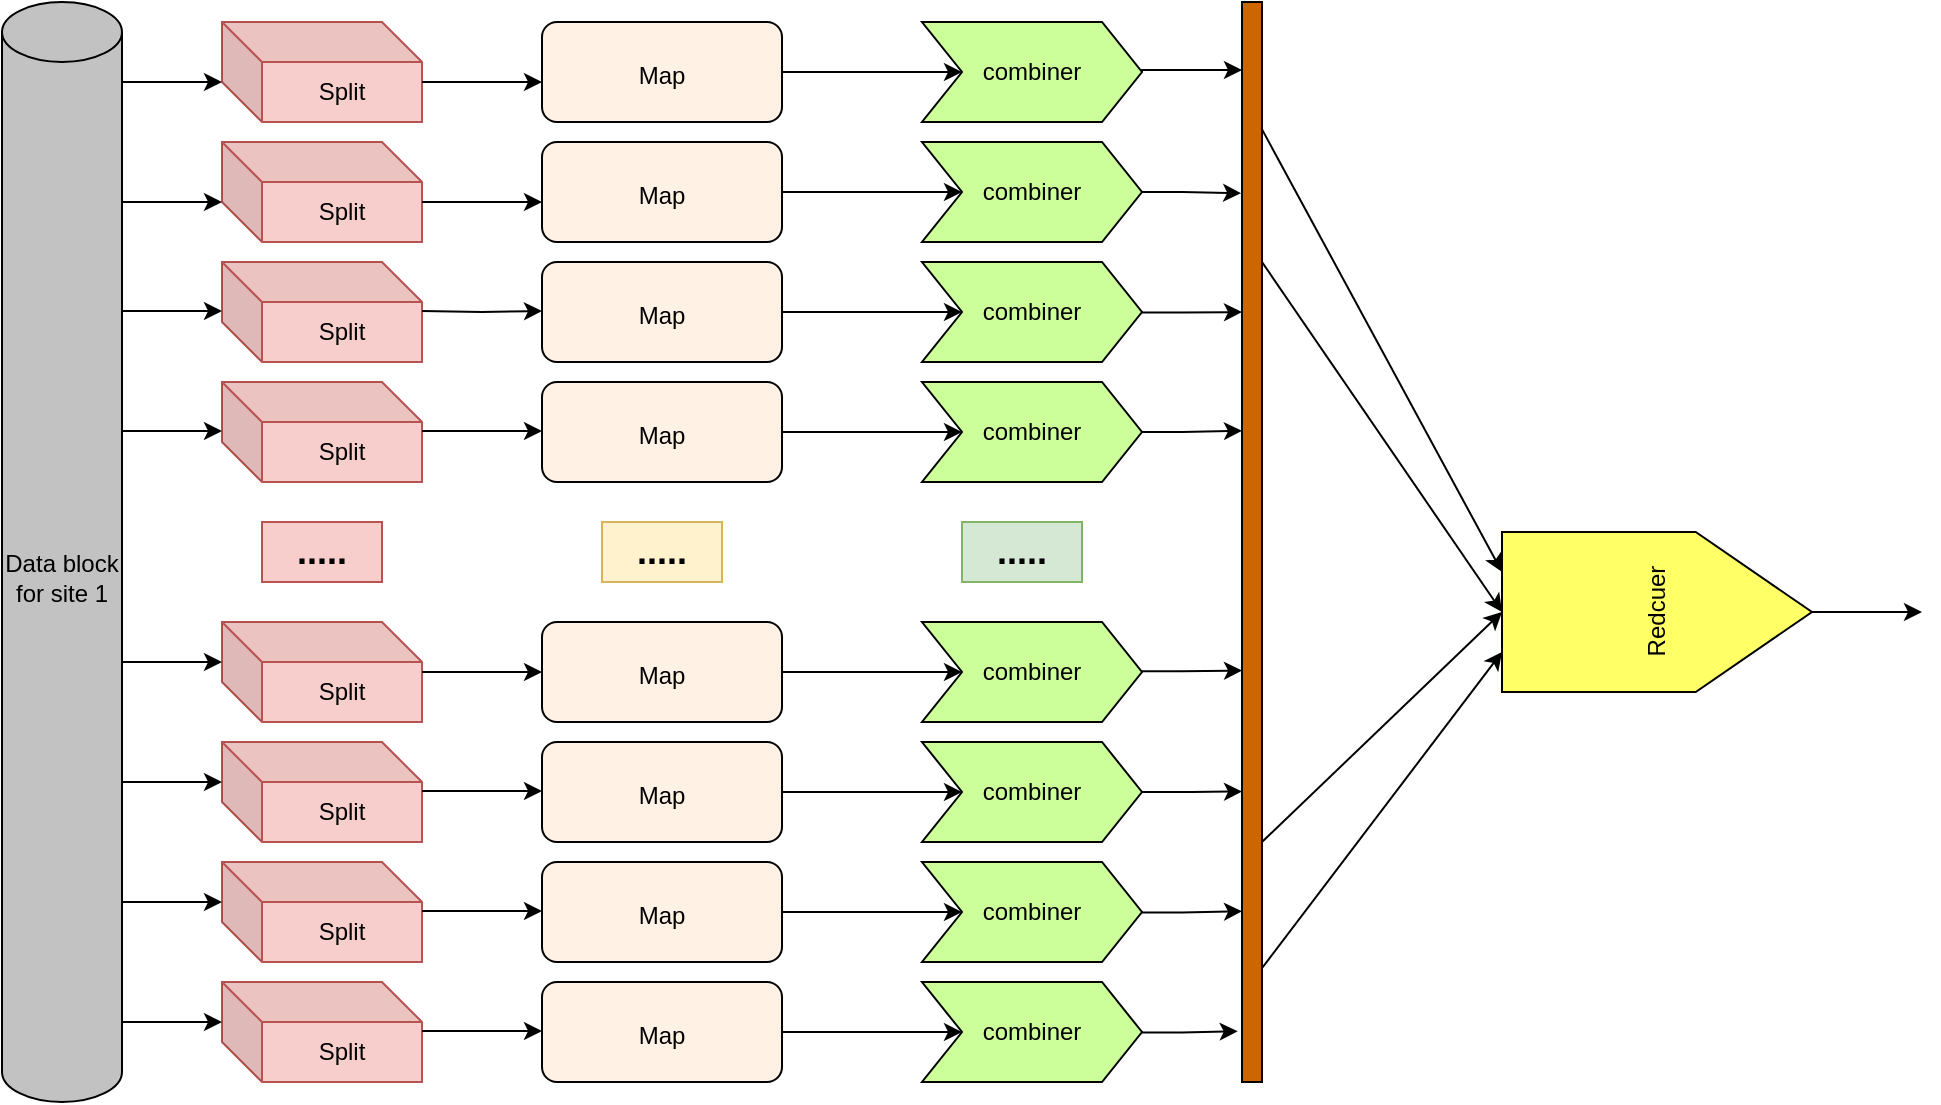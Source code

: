 <mxfile version="20.6.0" type="device"><diagram id="Km2obkoA-VgkuNltJzxb" name="Page-1"><mxGraphModel dx="1645" dy="633" grid="1" gridSize="10" guides="1" tooltips="1" connect="1" arrows="1" fold="1" page="1" pageScale="1" pageWidth="850" pageHeight="1100" math="0" shadow="0"><root><mxCell id="0"/><mxCell id="1" parent="0"/><mxCell id="fRMI8FbjniFuQz8utFEI-1" value="Data block for site 1" style="shape=cylinder3;whiteSpace=wrap;html=1;boundedLbl=1;backgroundOutline=1;size=15;fillColor=#C2C2C2;" vertex="1" parent="1"><mxGeometry x="10" y="145" width="60" height="550" as="geometry"/></mxCell><mxCell id="fRMI8FbjniFuQz8utFEI-3" value="Split" style="shape=cube;whiteSpace=wrap;html=1;boundedLbl=1;backgroundOutline=1;darkOpacity=0.05;darkOpacity2=0.1;fillColor=#f8cecc;strokeColor=#b85450;" vertex="1" parent="1"><mxGeometry x="120" y="215" width="100" height="50" as="geometry"/></mxCell><mxCell id="fRMI8FbjniFuQz8utFEI-14" value="&lt;b&gt;&lt;font style=&quot;font-size: 18px;&quot;&gt;.....&lt;/font&gt;&lt;/b&gt;" style="text;html=1;strokeColor=#b85450;fillColor=#f8cecc;align=center;verticalAlign=middle;whiteSpace=wrap;rounded=0;" vertex="1" parent="1"><mxGeometry x="140" y="405" width="60" height="30" as="geometry"/></mxCell><mxCell id="fRMI8FbjniFuQz8utFEI-56" value="" style="edgeStyle=orthogonalEdgeStyle;rounded=0;orthogonalLoop=1;jettySize=auto;html=1;fontSize=12;" edge="1" parent="1" source="fRMI8FbjniFuQz8utFEI-15" target="fRMI8FbjniFuQz8utFEI-55"><mxGeometry relative="1" as="geometry"/></mxCell><mxCell id="fRMI8FbjniFuQz8utFEI-15" value="&lt;font style=&quot;font-size: 12px;&quot;&gt;Map&lt;/font&gt;" style="rounded=1;whiteSpace=wrap;html=1;fontSize=18;fillColor=#FFF2E5;" vertex="1" parent="1"><mxGeometry x="280" y="215" width="120" height="50" as="geometry"/></mxCell><mxCell id="fRMI8FbjniFuQz8utFEI-22" value="&lt;b&gt;&lt;font style=&quot;font-size: 18px;&quot;&gt;.....&lt;/font&gt;&lt;/b&gt;" style="text;html=1;strokeColor=#d6b656;fillColor=#fff2cc;align=center;verticalAlign=middle;whiteSpace=wrap;rounded=0;" vertex="1" parent="1"><mxGeometry x="310" y="405" width="60" height="30" as="geometry"/></mxCell><mxCell id="fRMI8FbjniFuQz8utFEI-58" style="edgeStyle=orthogonalEdgeStyle;rounded=0;orthogonalLoop=1;jettySize=auto;html=1;fontSize=12;" edge="1" parent="1" source="fRMI8FbjniFuQz8utFEI-23" target="fRMI8FbjniFuQz8utFEI-49"><mxGeometry relative="1" as="geometry"/></mxCell><mxCell id="fRMI8FbjniFuQz8utFEI-23" value="&lt;font style=&quot;font-size: 12px;&quot;&gt;Map&lt;/font&gt;" style="rounded=1;whiteSpace=wrap;html=1;fontSize=18;fillColor=#FFF2E5;" vertex="1" parent="1"><mxGeometry x="280" y="275" width="120" height="50" as="geometry"/></mxCell><mxCell id="fRMI8FbjniFuQz8utFEI-59" style="edgeStyle=orthogonalEdgeStyle;rounded=0;orthogonalLoop=1;jettySize=auto;html=1;exitX=1;exitY=0.5;exitDx=0;exitDy=0;entryX=0;entryY=0.5;entryDx=0;entryDy=0;fontSize=12;" edge="1" parent="1" source="fRMI8FbjniFuQz8utFEI-24" target="fRMI8FbjniFuQz8utFEI-50"><mxGeometry relative="1" as="geometry"/></mxCell><mxCell id="fRMI8FbjniFuQz8utFEI-24" value="&lt;font style=&quot;font-size: 12px;&quot;&gt;Map&lt;/font&gt;" style="rounded=1;whiteSpace=wrap;html=1;fontSize=18;fillColor=#FFF2E5;" vertex="1" parent="1"><mxGeometry x="280" y="335" width="120" height="50" as="geometry"/></mxCell><mxCell id="fRMI8FbjniFuQz8utFEI-60" style="edgeStyle=orthogonalEdgeStyle;rounded=0;orthogonalLoop=1;jettySize=auto;html=1;exitX=1;exitY=0.5;exitDx=0;exitDy=0;fontSize=12;" edge="1" parent="1" source="fRMI8FbjniFuQz8utFEI-25" target="fRMI8FbjniFuQz8utFEI-51"><mxGeometry relative="1" as="geometry"/></mxCell><mxCell id="fRMI8FbjniFuQz8utFEI-25" value="&lt;font style=&quot;font-size: 12px;&quot;&gt;Map&lt;/font&gt;" style="rounded=1;whiteSpace=wrap;html=1;fontSize=18;fillColor=#FFF2E5;" vertex="1" parent="1"><mxGeometry x="280" y="455" width="120" height="50" as="geometry"/></mxCell><mxCell id="fRMI8FbjniFuQz8utFEI-61" style="edgeStyle=orthogonalEdgeStyle;rounded=0;orthogonalLoop=1;jettySize=auto;html=1;exitX=1;exitY=0.5;exitDx=0;exitDy=0;fontSize=12;" edge="1" parent="1" source="fRMI8FbjniFuQz8utFEI-26" target="fRMI8FbjniFuQz8utFEI-52"><mxGeometry relative="1" as="geometry"/></mxCell><mxCell id="fRMI8FbjniFuQz8utFEI-26" value="&lt;font style=&quot;font-size: 12px;&quot;&gt;Map&lt;/font&gt;" style="rounded=1;whiteSpace=wrap;html=1;fontSize=18;fillColor=#FFF2E5;" vertex="1" parent="1"><mxGeometry x="280" y="515" width="120" height="50" as="geometry"/></mxCell><mxCell id="fRMI8FbjniFuQz8utFEI-63" style="edgeStyle=orthogonalEdgeStyle;rounded=0;orthogonalLoop=1;jettySize=auto;html=1;exitX=1;exitY=0.5;exitDx=0;exitDy=0;entryX=0;entryY=0.5;entryDx=0;entryDy=0;fontSize=12;" edge="1" parent="1" source="fRMI8FbjniFuQz8utFEI-27" target="fRMI8FbjniFuQz8utFEI-53"><mxGeometry relative="1" as="geometry"/></mxCell><mxCell id="fRMI8FbjniFuQz8utFEI-27" value="&lt;font style=&quot;font-size: 12px;&quot;&gt;Map&lt;/font&gt;" style="rounded=1;whiteSpace=wrap;html=1;fontSize=18;fillColor=#FFF2E5;" vertex="1" parent="1"><mxGeometry x="280" y="575" width="120" height="50" as="geometry"/></mxCell><mxCell id="fRMI8FbjniFuQz8utFEI-65" style="edgeStyle=orthogonalEdgeStyle;rounded=0;orthogonalLoop=1;jettySize=auto;html=1;exitX=1;exitY=0.5;exitDx=0;exitDy=0;fontSize=12;" edge="1" parent="1" source="fRMI8FbjniFuQz8utFEI-28" target="fRMI8FbjniFuQz8utFEI-54"><mxGeometry relative="1" as="geometry"/></mxCell><mxCell id="fRMI8FbjniFuQz8utFEI-28" value="&lt;font style=&quot;font-size: 12px;&quot;&gt;Map&lt;/font&gt;" style="rounded=1;whiteSpace=wrap;html=1;fontSize=18;fillColor=#FFF2E5;" vertex="1" parent="1"><mxGeometry x="280" y="635" width="120" height="50" as="geometry"/></mxCell><mxCell id="fRMI8FbjniFuQz8utFEI-30" value="Split" style="shape=cube;whiteSpace=wrap;html=1;boundedLbl=1;backgroundOutline=1;darkOpacity=0.05;darkOpacity2=0.1;fillColor=#f8cecc;strokeColor=#b85450;" vertex="1" parent="1"><mxGeometry x="120" y="275" width="100" height="50" as="geometry"/></mxCell><mxCell id="fRMI8FbjniFuQz8utFEI-31" value="Split" style="shape=cube;whiteSpace=wrap;html=1;boundedLbl=1;backgroundOutline=1;darkOpacity=0.05;darkOpacity2=0.1;fillColor=#f8cecc;strokeColor=#b85450;" vertex="1" parent="1"><mxGeometry x="120" y="335" width="100" height="50" as="geometry"/></mxCell><mxCell id="fRMI8FbjniFuQz8utFEI-32" value="Split" style="shape=cube;whiteSpace=wrap;html=1;boundedLbl=1;backgroundOutline=1;darkOpacity=0.05;darkOpacity2=0.1;fillColor=#f8cecc;strokeColor=#b85450;" vertex="1" parent="1"><mxGeometry x="120" y="455" width="100" height="50" as="geometry"/></mxCell><mxCell id="fRMI8FbjniFuQz8utFEI-33" value="Split" style="shape=cube;whiteSpace=wrap;html=1;boundedLbl=1;backgroundOutline=1;darkOpacity=0.05;darkOpacity2=0.1;fillColor=#f8cecc;strokeColor=#b85450;" vertex="1" parent="1"><mxGeometry x="120" y="515" width="100" height="50" as="geometry"/></mxCell><mxCell id="fRMI8FbjniFuQz8utFEI-34" value="Split" style="shape=cube;whiteSpace=wrap;html=1;boundedLbl=1;backgroundOutline=1;darkOpacity=0.05;darkOpacity2=0.1;fillColor=#f8cecc;strokeColor=#b85450;" vertex="1" parent="1"><mxGeometry x="120" y="575" width="100" height="50" as="geometry"/></mxCell><mxCell id="fRMI8FbjniFuQz8utFEI-35" value="Split" style="shape=cube;whiteSpace=wrap;html=1;boundedLbl=1;backgroundOutline=1;darkOpacity=0.05;darkOpacity2=0.1;size=20;fillColor=#f8cecc;strokeColor=#b85450;" vertex="1" parent="1"><mxGeometry x="120" y="635" width="100" height="50" as="geometry"/></mxCell><mxCell id="fRMI8FbjniFuQz8utFEI-41" value="" style="endArrow=classic;html=1;rounded=0;fontSize=12;entryX=0;entryY=0.5;entryDx=0;entryDy=0;" edge="1" parent="1" target="fRMI8FbjniFuQz8utFEI-25"><mxGeometry width="50" height="50" relative="1" as="geometry"><mxPoint x="220" y="480" as="sourcePoint"/><mxPoint x="180" y="455" as="targetPoint"/></mxGeometry></mxCell><mxCell id="fRMI8FbjniFuQz8utFEI-43" value="" style="endArrow=classic;html=1;rounded=0;fontSize=12;entryX=0;entryY=0.5;entryDx=0;entryDy=0;" edge="1" parent="1"><mxGeometry width="50" height="50" relative="1" as="geometry"><mxPoint x="220" y="359.5" as="sourcePoint"/><mxPoint x="280" y="359.5" as="targetPoint"/></mxGeometry></mxCell><mxCell id="fRMI8FbjniFuQz8utFEI-44" value="" style="endArrow=classic;html=1;rounded=0;fontSize=12;entryX=0;entryY=0.5;entryDx=0;entryDy=0;" edge="1" parent="1"><mxGeometry width="50" height="50" relative="1" as="geometry"><mxPoint x="220" y="539.5" as="sourcePoint"/><mxPoint x="280" y="539.5" as="targetPoint"/></mxGeometry></mxCell><mxCell id="fRMI8FbjniFuQz8utFEI-45" value="" style="endArrow=classic;html=1;rounded=0;fontSize=12;entryX=0;entryY=0.5;entryDx=0;entryDy=0;" edge="1" parent="1"><mxGeometry width="50" height="50" relative="1" as="geometry"><mxPoint x="220" y="599.5" as="sourcePoint"/><mxPoint x="280" y="599.5" as="targetPoint"/></mxGeometry></mxCell><mxCell id="fRMI8FbjniFuQz8utFEI-46" value="" style="endArrow=classic;html=1;rounded=0;fontSize=12;entryX=0;entryY=0.5;entryDx=0;entryDy=0;" edge="1" parent="1"><mxGeometry width="50" height="50" relative="1" as="geometry"><mxPoint x="220" y="659.5" as="sourcePoint"/><mxPoint x="280" y="659.5" as="targetPoint"/></mxGeometry></mxCell><mxCell id="fRMI8FbjniFuQz8utFEI-47" value="" style="endArrow=classic;html=1;rounded=0;fontSize=12;entryX=0;entryY=0.5;entryDx=0;entryDy=0;" edge="1" parent="1"><mxGeometry width="50" height="50" relative="1" as="geometry"><mxPoint x="220" y="245" as="sourcePoint"/><mxPoint x="280" y="245" as="targetPoint"/></mxGeometry></mxCell><mxCell id="fRMI8FbjniFuQz8utFEI-48" value="" style="endArrow=classic;html=1;rounded=0;fontSize=12;entryX=0;entryY=0.5;entryDx=0;entryDy=0;" edge="1" parent="1"><mxGeometry width="50" height="50" relative="1" as="geometry"><mxPoint x="220" y="299.5" as="sourcePoint"/><mxPoint x="280" y="299.5" as="targetPoint"/><Array as="points"><mxPoint x="250" y="300"/></Array></mxGeometry></mxCell><mxCell id="fRMI8FbjniFuQz8utFEI-49" value="combiner" style="shape=step;perimeter=stepPerimeter;whiteSpace=wrap;html=1;fixedSize=1;fontSize=12;fillColor=#CCFF99;" vertex="1" parent="1"><mxGeometry x="470" y="275" width="110" height="50" as="geometry"/></mxCell><mxCell id="fRMI8FbjniFuQz8utFEI-50" value="combiner" style="shape=step;perimeter=stepPerimeter;whiteSpace=wrap;html=1;fixedSize=1;fontSize=12;fillColor=#CCFF99;" vertex="1" parent="1"><mxGeometry x="470" y="335" width="110" height="50" as="geometry"/></mxCell><mxCell id="fRMI8FbjniFuQz8utFEI-51" value="combiner" style="shape=step;perimeter=stepPerimeter;whiteSpace=wrap;html=1;fixedSize=1;fontSize=12;fillColor=#CCFF99;" vertex="1" parent="1"><mxGeometry x="470" y="455" width="110" height="50" as="geometry"/></mxCell><mxCell id="fRMI8FbjniFuQz8utFEI-52" value="combiner" style="shape=step;perimeter=stepPerimeter;whiteSpace=wrap;html=1;fixedSize=1;fontSize=12;fillColor=#CCFF99;" vertex="1" parent="1"><mxGeometry x="470" y="515" width="110" height="50" as="geometry"/></mxCell><mxCell id="fRMI8FbjniFuQz8utFEI-53" value="combiner" style="shape=step;perimeter=stepPerimeter;whiteSpace=wrap;html=1;fixedSize=1;fontSize=12;fillColor=#CCFF99;" vertex="1" parent="1"><mxGeometry x="470" y="575" width="110" height="50" as="geometry"/></mxCell><mxCell id="fRMI8FbjniFuQz8utFEI-54" value="combiner" style="shape=step;perimeter=stepPerimeter;whiteSpace=wrap;html=1;fixedSize=1;fontSize=12;fillColor=#CCFF99;" vertex="1" parent="1"><mxGeometry x="470" y="635" width="110" height="50" as="geometry"/></mxCell><mxCell id="fRMI8FbjniFuQz8utFEI-55" value="combiner" style="shape=step;perimeter=stepPerimeter;whiteSpace=wrap;html=1;fixedSize=1;fontSize=12;fillColor=#CCFF99;" vertex="1" parent="1"><mxGeometry x="470" y="215" width="110" height="50" as="geometry"/></mxCell><mxCell id="fRMI8FbjniFuQz8utFEI-66" value="&lt;b&gt;&lt;font style=&quot;font-size: 18px;&quot;&gt;.....&lt;/font&gt;&lt;/b&gt;" style="text;html=1;strokeColor=#82b366;fillColor=#d5e8d4;align=center;verticalAlign=middle;whiteSpace=wrap;rounded=0;" vertex="1" parent="1"><mxGeometry x="490" y="405" width="60" height="30" as="geometry"/></mxCell><mxCell id="fRMI8FbjniFuQz8utFEI-67" value="" style="rounded=0;whiteSpace=wrap;html=1;fontSize=12;fillColor=#CC6600;" vertex="1" parent="1"><mxGeometry x="630" y="145" width="10" height="540" as="geometry"/></mxCell><mxCell id="fRMI8FbjniFuQz8utFEI-74" style="edgeStyle=orthogonalEdgeStyle;rounded=0;orthogonalLoop=1;jettySize=auto;html=1;exitX=1;exitY=0.5;exitDx=0;exitDy=0;entryX=0;entryY=0.731;entryDx=0;entryDy=0;entryPerimeter=0;fontSize=12;" edge="1" parent="1" source="fRMI8FbjniFuQz8utFEI-52" target="fRMI8FbjniFuQz8utFEI-67"><mxGeometry relative="1" as="geometry"><mxPoint x="583.5" y="539.9" as="sourcePoint"/><mxPoint x="620" y="539.5" as="targetPoint"/></mxGeometry></mxCell><mxCell id="fRMI8FbjniFuQz8utFEI-75" style="edgeStyle=orthogonalEdgeStyle;rounded=0;orthogonalLoop=1;jettySize=auto;html=1;entryX=0;entryY=0.397;entryDx=0;entryDy=0;entryPerimeter=0;fontSize=12;" edge="1" parent="1" target="fRMI8FbjniFuQz8utFEI-67"><mxGeometry relative="1" as="geometry"><mxPoint x="580" y="360" as="sourcePoint"/><mxPoint x="620" y="359.5" as="targetPoint"/><Array as="points"><mxPoint x="600" y="360"/></Array></mxGeometry></mxCell><mxCell id="fRMI8FbjniFuQz8utFEI-124" style="edgeStyle=orthogonalEdgeStyle;rounded=0;orthogonalLoop=1;jettySize=auto;html=1;exitX=0.5;exitY=1;exitDx=0;exitDy=0;fontSize=12;" edge="1" parent="1" source="fRMI8FbjniFuQz8utFEI-79"><mxGeometry relative="1" as="geometry"><mxPoint x="970" y="450" as="targetPoint"/></mxGeometry></mxCell><mxCell id="fRMI8FbjniFuQz8utFEI-79" value="Redcuer" style="shape=offPageConnector;whiteSpace=wrap;html=1;fontSize=12;rotation=-90;fillColor=#FFFF66;" vertex="1" parent="1"><mxGeometry x="797.5" y="372.5" width="80" height="155" as="geometry"/></mxCell><mxCell id="fRMI8FbjniFuQz8utFEI-86" value="" style="endArrow=classic;html=1;rounded=0;fontSize=12;entryX=0;entryY=0;entryDx=0;entryDy=30;entryPerimeter=0;" edge="1" parent="1" target="fRMI8FbjniFuQz8utFEI-3"><mxGeometry width="50" height="50" relative="1" as="geometry"><mxPoint x="70" y="245" as="sourcePoint"/><mxPoint x="-40" y="195" as="targetPoint"/></mxGeometry></mxCell><mxCell id="fRMI8FbjniFuQz8utFEI-87" value="" style="endArrow=classic;html=1;rounded=0;fontSize=12;entryX=0;entryY=0;entryDx=0;entryDy=30;entryPerimeter=0;" edge="1" parent="1"><mxGeometry width="50" height="50" relative="1" as="geometry"><mxPoint x="70" y="299.5" as="sourcePoint"/><mxPoint x="120" y="299.5" as="targetPoint"/></mxGeometry></mxCell><mxCell id="fRMI8FbjniFuQz8utFEI-88" value="" style="endArrow=classic;html=1;rounded=0;fontSize=12;entryX=0;entryY=0;entryDx=0;entryDy=30;entryPerimeter=0;" edge="1" parent="1"><mxGeometry width="50" height="50" relative="1" as="geometry"><mxPoint x="70" y="359.5" as="sourcePoint"/><mxPoint x="120" y="359.5" as="targetPoint"/></mxGeometry></mxCell><mxCell id="fRMI8FbjniFuQz8utFEI-89" value="" style="endArrow=classic;html=1;rounded=0;fontSize=12;entryX=0;entryY=0;entryDx=0;entryDy=30;entryPerimeter=0;" edge="1" parent="1"><mxGeometry width="50" height="50" relative="1" as="geometry"><mxPoint x="70" y="535" as="sourcePoint"/><mxPoint x="120" y="535" as="targetPoint"/></mxGeometry></mxCell><mxCell id="fRMI8FbjniFuQz8utFEI-90" value="" style="endArrow=classic;html=1;rounded=0;fontSize=12;entryX=0;entryY=0;entryDx=0;entryDy=30;entryPerimeter=0;" edge="1" parent="1"><mxGeometry width="50" height="50" relative="1" as="geometry"><mxPoint x="70" y="595" as="sourcePoint"/><mxPoint x="120" y="595" as="targetPoint"/></mxGeometry></mxCell><mxCell id="fRMI8FbjniFuQz8utFEI-93" value="" style="endArrow=classic;html=1;rounded=0;fontSize=12;entryX=0;entryY=0;entryDx=0;entryDy=30;entryPerimeter=0;" edge="1" parent="1"><mxGeometry width="50" height="50" relative="1" as="geometry"><mxPoint x="70" y="475" as="sourcePoint"/><mxPoint x="120" y="475" as="targetPoint"/></mxGeometry></mxCell><mxCell id="fRMI8FbjniFuQz8utFEI-94" value="" style="endArrow=classic;html=1;rounded=0;fontSize=12;entryX=0;entryY=0;entryDx=0;entryDy=30;entryPerimeter=0;" edge="1" parent="1"><mxGeometry width="50" height="50" relative="1" as="geometry"><mxPoint x="70" y="655" as="sourcePoint"/><mxPoint x="120" y="655" as="targetPoint"/></mxGeometry></mxCell><mxCell id="fRMI8FbjniFuQz8utFEI-107" value="" style="endArrow=classic;html=1;rounded=0;fontSize=12;entryX=0.5;entryY=0;entryDx=0;entryDy=0;" edge="1" parent="1" target="fRMI8FbjniFuQz8utFEI-79"><mxGeometry width="50" height="50" relative="1" as="geometry"><mxPoint x="640" y="565" as="sourcePoint"/><mxPoint x="690" y="515" as="targetPoint"/></mxGeometry></mxCell><mxCell id="fRMI8FbjniFuQz8utFEI-109" value="Split" style="shape=cube;whiteSpace=wrap;html=1;boundedLbl=1;backgroundOutline=1;darkOpacity=0.05;darkOpacity2=0.1;fillColor=#f8cecc;strokeColor=#b85450;" vertex="1" parent="1"><mxGeometry x="120" y="155" width="100" height="50" as="geometry"/></mxCell><mxCell id="fRMI8FbjniFuQz8utFEI-110" value="&lt;font style=&quot;font-size: 12px;&quot;&gt;Map&lt;/font&gt;" style="rounded=1;whiteSpace=wrap;html=1;fontSize=18;fillColor=#FFF2E5;" vertex="1" parent="1"><mxGeometry x="280" y="155" width="120" height="50" as="geometry"/></mxCell><mxCell id="fRMI8FbjniFuQz8utFEI-111" value="combiner" style="shape=step;perimeter=stepPerimeter;whiteSpace=wrap;html=1;fixedSize=1;fontSize=12;fillColor=#CCFF99;" vertex="1" parent="1"><mxGeometry x="470" y="155" width="110" height="50" as="geometry"/></mxCell><mxCell id="fRMI8FbjniFuQz8utFEI-118" style="edgeStyle=orthogonalEdgeStyle;rounded=0;orthogonalLoop=1;jettySize=auto;html=1;fontSize=12;" edge="1" parent="1"><mxGeometry relative="1" as="geometry"><mxPoint x="580" y="180" as="sourcePoint"/><mxPoint x="630" y="179" as="targetPoint"/><Array as="points"><mxPoint x="630" y="179"/></Array></mxGeometry></mxCell><mxCell id="fRMI8FbjniFuQz8utFEI-119" style="edgeStyle=orthogonalEdgeStyle;rounded=0;orthogonalLoop=1;jettySize=auto;html=1;entryX=-0.044;entryY=0.177;entryDx=0;entryDy=0;entryPerimeter=0;fontSize=12;" edge="1" parent="1" target="fRMI8FbjniFuQz8utFEI-67"><mxGeometry relative="1" as="geometry"><mxPoint x="580" y="240" as="sourcePoint"/><mxPoint x="620" y="239.5" as="targetPoint"/><Array as="points"><mxPoint x="600" y="240"/></Array></mxGeometry></mxCell><mxCell id="fRMI8FbjniFuQz8utFEI-120" value="" style="endArrow=classic;html=1;rounded=0;fontSize=12;entryX=0.25;entryY=0;entryDx=0;entryDy=0;exitX=1.025;exitY=0.894;exitDx=0;exitDy=0;exitPerimeter=0;" edge="1" parent="1" source="fRMI8FbjniFuQz8utFEI-67" target="fRMI8FbjniFuQz8utFEI-79"><mxGeometry width="50" height="50" relative="1" as="geometry"><mxPoint x="650" y="575" as="sourcePoint"/><mxPoint x="770" y="460" as="targetPoint"/></mxGeometry></mxCell><mxCell id="fRMI8FbjniFuQz8utFEI-121" value="" style="endArrow=classic;html=1;rounded=0;fontSize=12;entryX=0.5;entryY=0;entryDx=0;entryDy=0;" edge="1" parent="1" target="fRMI8FbjniFuQz8utFEI-79"><mxGeometry width="50" height="50" relative="1" as="geometry"><mxPoint x="640" y="275" as="sourcePoint"/><mxPoint x="760" y="455" as="targetPoint"/></mxGeometry></mxCell><mxCell id="fRMI8FbjniFuQz8utFEI-122" value="" style="endArrow=classic;html=1;rounded=0;fontSize=12;exitX=0.975;exitY=0.117;exitDx=0;exitDy=0;exitPerimeter=0;entryX=0.75;entryY=0;entryDx=0;entryDy=0;" edge="1" parent="1" source="fRMI8FbjniFuQz8utFEI-67" target="fRMI8FbjniFuQz8utFEI-79"><mxGeometry width="50" height="50" relative="1" as="geometry"><mxPoint x="651.5" y="274.88" as="sourcePoint"/><mxPoint x="760" y="435" as="targetPoint"/></mxGeometry></mxCell><mxCell id="fRMI8FbjniFuQz8utFEI-126" value="" style="endArrow=classic;html=1;rounded=0;fontSize=12;entryX=0;entryY=0;entryDx=0;entryDy=30;entryPerimeter=0;" edge="1" parent="1"><mxGeometry width="50" height="50" relative="1" as="geometry"><mxPoint x="70.0" y="185" as="sourcePoint"/><mxPoint x="120.0" y="185" as="targetPoint"/></mxGeometry></mxCell><mxCell id="fRMI8FbjniFuQz8utFEI-128" value="" style="edgeStyle=orthogonalEdgeStyle;rounded=0;orthogonalLoop=1;jettySize=auto;html=1;fontSize=12;exitX=1;exitY=0.5;exitDx=0;exitDy=0;entryX=0;entryY=0.5;entryDx=0;entryDy=0;" edge="1" parent="1" source="fRMI8FbjniFuQz8utFEI-110" target="fRMI8FbjniFuQz8utFEI-111"><mxGeometry relative="1" as="geometry"><mxPoint x="395" y="179.09" as="sourcePoint"/><mxPoint x="485" y="179.09" as="targetPoint"/></mxGeometry></mxCell><mxCell id="fRMI8FbjniFuQz8utFEI-129" value="" style="endArrow=classic;html=1;rounded=0;fontSize=12;entryX=0;entryY=0.5;entryDx=0;entryDy=0;" edge="1" parent="1"><mxGeometry width="50" height="50" relative="1" as="geometry"><mxPoint x="220.0" y="185" as="sourcePoint"/><mxPoint x="280" y="185" as="targetPoint"/></mxGeometry></mxCell><mxCell id="fRMI8FbjniFuQz8utFEI-131" style="edgeStyle=orthogonalEdgeStyle;rounded=0;orthogonalLoop=1;jettySize=auto;html=1;entryX=0;entryY=0.619;entryDx=0;entryDy=0;entryPerimeter=0;fontSize=12;" edge="1" parent="1" target="fRMI8FbjniFuQz8utFEI-67"><mxGeometry relative="1" as="geometry"><mxPoint x="580" y="479.59" as="sourcePoint"/><mxPoint x="620" y="479.09" as="targetPoint"/><Array as="points"><mxPoint x="600" y="480"/></Array></mxGeometry></mxCell><mxCell id="fRMI8FbjniFuQz8utFEI-133" style="edgeStyle=orthogonalEdgeStyle;rounded=0;orthogonalLoop=1;jettySize=auto;html=1;entryX=0;entryY=0.842;entryDx=0;entryDy=0;entryPerimeter=0;fontSize=12;" edge="1" parent="1" target="fRMI8FbjniFuQz8utFEI-67"><mxGeometry relative="1" as="geometry"><mxPoint x="580" y="600.21" as="sourcePoint"/><mxPoint x="620" y="599.71" as="targetPoint"/><Array as="points"><mxPoint x="600" y="600"/></Array></mxGeometry></mxCell><mxCell id="fRMI8FbjniFuQz8utFEI-134" style="edgeStyle=orthogonalEdgeStyle;rounded=0;orthogonalLoop=1;jettySize=auto;html=1;entryX=-0.214;entryY=0.953;entryDx=0;entryDy=0;entryPerimeter=0;fontSize=12;" edge="1" parent="1" target="fRMI8FbjniFuQz8utFEI-67"><mxGeometry relative="1" as="geometry"><mxPoint x="580" y="660.21" as="sourcePoint"/><mxPoint x="620" y="659.71" as="targetPoint"/><Array as="points"><mxPoint x="600" y="660"/></Array></mxGeometry></mxCell><mxCell id="fRMI8FbjniFuQz8utFEI-153" style="edgeStyle=orthogonalEdgeStyle;rounded=0;orthogonalLoop=1;jettySize=auto;html=1;fontSize=12;" edge="1" parent="1"><mxGeometry relative="1" as="geometry"><mxPoint x="580" y="300.31" as="sourcePoint"/><mxPoint x="630" y="300" as="targetPoint"/><Array as="points"><mxPoint x="600" y="300.31"/></Array></mxGeometry></mxCell></root></mxGraphModel></diagram></mxfile>